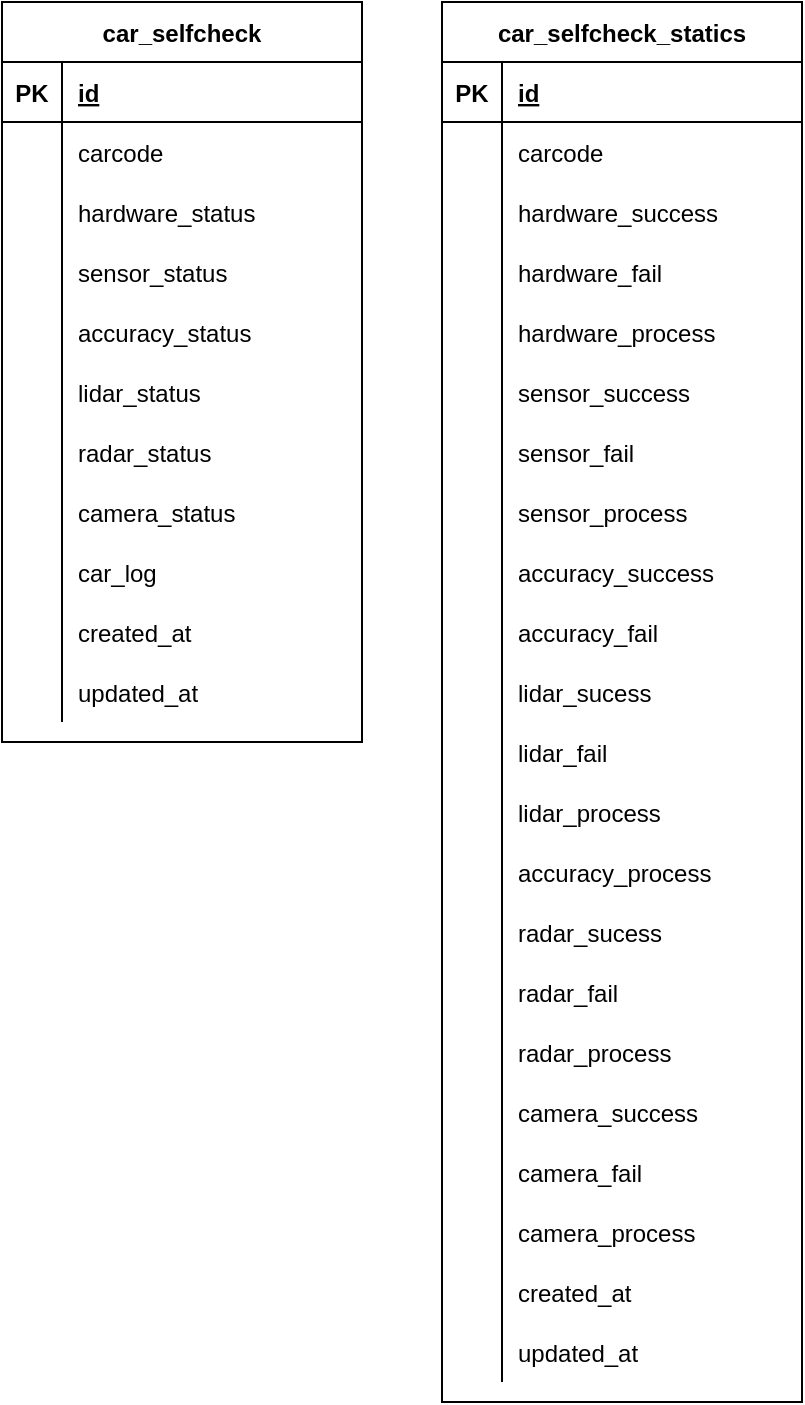 <mxfile version="14.5.10" type="github">
  <diagram id="R2lEEEUBdFMjLlhIrx00" name="Page-1">
    <mxGraphModel dx="2306" dy="1071" grid="1" gridSize="10" guides="1" tooltips="1" connect="1" arrows="1" fold="1" page="1" pageScale="1" pageWidth="850" pageHeight="1100" math="0" shadow="0" extFonts="Permanent Marker^https://fonts.googleapis.com/css?family=Permanent+Marker">
      <root>
        <mxCell id="0" />
        <mxCell id="1" parent="0" />
        <mxCell id="E98kSPfZP86CaEC_CXRD-1" value="car_selfcheck" style="shape=table;startSize=30;container=1;collapsible=1;childLayout=tableLayout;fixedRows=1;rowLines=0;fontStyle=1;align=center;resizeLast=1;" vertex="1" parent="1">
          <mxGeometry x="220" y="150" width="180" height="370" as="geometry" />
        </mxCell>
        <mxCell id="E98kSPfZP86CaEC_CXRD-2" value="" style="shape=partialRectangle;collapsible=0;dropTarget=0;pointerEvents=0;fillColor=none;top=0;left=0;bottom=1;right=0;points=[[0,0.5],[1,0.5]];portConstraint=eastwest;" vertex="1" parent="E98kSPfZP86CaEC_CXRD-1">
          <mxGeometry y="30" width="180" height="30" as="geometry" />
        </mxCell>
        <mxCell id="E98kSPfZP86CaEC_CXRD-3" value="PK" style="shape=partialRectangle;connectable=0;fillColor=none;top=0;left=0;bottom=0;right=0;fontStyle=1;overflow=hidden;" vertex="1" parent="E98kSPfZP86CaEC_CXRD-2">
          <mxGeometry width="30" height="30" as="geometry" />
        </mxCell>
        <mxCell id="E98kSPfZP86CaEC_CXRD-4" value="id" style="shape=partialRectangle;connectable=0;fillColor=none;top=0;left=0;bottom=0;right=0;align=left;spacingLeft=6;fontStyle=5;overflow=hidden;" vertex="1" parent="E98kSPfZP86CaEC_CXRD-2">
          <mxGeometry x="30" width="150" height="30" as="geometry" />
        </mxCell>
        <mxCell id="E98kSPfZP86CaEC_CXRD-5" value="" style="shape=partialRectangle;collapsible=0;dropTarget=0;pointerEvents=0;fillColor=none;top=0;left=0;bottom=0;right=0;points=[[0,0.5],[1,0.5]];portConstraint=eastwest;" vertex="1" parent="E98kSPfZP86CaEC_CXRD-1">
          <mxGeometry y="60" width="180" height="30" as="geometry" />
        </mxCell>
        <mxCell id="E98kSPfZP86CaEC_CXRD-6" value="" style="shape=partialRectangle;connectable=0;fillColor=none;top=0;left=0;bottom=0;right=0;editable=1;overflow=hidden;" vertex="1" parent="E98kSPfZP86CaEC_CXRD-5">
          <mxGeometry width="30" height="30" as="geometry" />
        </mxCell>
        <mxCell id="E98kSPfZP86CaEC_CXRD-7" value="carcode" style="shape=partialRectangle;connectable=0;fillColor=none;top=0;left=0;bottom=0;right=0;align=left;spacingLeft=6;overflow=hidden;" vertex="1" parent="E98kSPfZP86CaEC_CXRD-5">
          <mxGeometry x="30" width="150" height="30" as="geometry" />
        </mxCell>
        <mxCell id="E98kSPfZP86CaEC_CXRD-8" value="" style="shape=partialRectangle;collapsible=0;dropTarget=0;pointerEvents=0;fillColor=none;top=0;left=0;bottom=0;right=0;points=[[0,0.5],[1,0.5]];portConstraint=eastwest;" vertex="1" parent="E98kSPfZP86CaEC_CXRD-1">
          <mxGeometry y="90" width="180" height="30" as="geometry" />
        </mxCell>
        <mxCell id="E98kSPfZP86CaEC_CXRD-9" value="" style="shape=partialRectangle;connectable=0;fillColor=none;top=0;left=0;bottom=0;right=0;editable=1;overflow=hidden;" vertex="1" parent="E98kSPfZP86CaEC_CXRD-8">
          <mxGeometry width="30" height="30" as="geometry" />
        </mxCell>
        <mxCell id="E98kSPfZP86CaEC_CXRD-10" value="hardware_status" style="shape=partialRectangle;connectable=0;fillColor=none;top=0;left=0;bottom=0;right=0;align=left;spacingLeft=6;overflow=hidden;" vertex="1" parent="E98kSPfZP86CaEC_CXRD-8">
          <mxGeometry x="30" width="150" height="30" as="geometry" />
        </mxCell>
        <mxCell id="E98kSPfZP86CaEC_CXRD-11" value="" style="shape=partialRectangle;collapsible=0;dropTarget=0;pointerEvents=0;fillColor=none;top=0;left=0;bottom=0;right=0;points=[[0,0.5],[1,0.5]];portConstraint=eastwest;" vertex="1" parent="E98kSPfZP86CaEC_CXRD-1">
          <mxGeometry y="120" width="180" height="30" as="geometry" />
        </mxCell>
        <mxCell id="E98kSPfZP86CaEC_CXRD-12" value="" style="shape=partialRectangle;connectable=0;fillColor=none;top=0;left=0;bottom=0;right=0;editable=1;overflow=hidden;" vertex="1" parent="E98kSPfZP86CaEC_CXRD-11">
          <mxGeometry width="30" height="30" as="geometry" />
        </mxCell>
        <mxCell id="E98kSPfZP86CaEC_CXRD-13" value="sensor_status" style="shape=partialRectangle;connectable=0;fillColor=none;top=0;left=0;bottom=0;right=0;align=left;spacingLeft=6;overflow=hidden;" vertex="1" parent="E98kSPfZP86CaEC_CXRD-11">
          <mxGeometry x="30" width="150" height="30" as="geometry" />
        </mxCell>
        <mxCell id="E98kSPfZP86CaEC_CXRD-14" value="" style="shape=partialRectangle;collapsible=0;dropTarget=0;pointerEvents=0;fillColor=none;top=0;left=0;bottom=0;right=0;points=[[0,0.5],[1,0.5]];portConstraint=eastwest;" vertex="1" parent="E98kSPfZP86CaEC_CXRD-1">
          <mxGeometry y="150" width="180" height="30" as="geometry" />
        </mxCell>
        <mxCell id="E98kSPfZP86CaEC_CXRD-15" value="" style="shape=partialRectangle;connectable=0;fillColor=none;top=0;left=0;bottom=0;right=0;editable=1;overflow=hidden;" vertex="1" parent="E98kSPfZP86CaEC_CXRD-14">
          <mxGeometry width="30" height="30" as="geometry" />
        </mxCell>
        <mxCell id="E98kSPfZP86CaEC_CXRD-16" value="accuracy_status" style="shape=partialRectangle;connectable=0;fillColor=none;top=0;left=0;bottom=0;right=0;align=left;spacingLeft=6;overflow=hidden;" vertex="1" parent="E98kSPfZP86CaEC_CXRD-14">
          <mxGeometry x="30" width="150" height="30" as="geometry" />
        </mxCell>
        <mxCell id="E98kSPfZP86CaEC_CXRD-105" value="" style="shape=partialRectangle;collapsible=0;dropTarget=0;pointerEvents=0;fillColor=none;top=0;left=0;bottom=0;right=0;points=[[0,0.5],[1,0.5]];portConstraint=eastwest;" vertex="1" parent="E98kSPfZP86CaEC_CXRD-1">
          <mxGeometry y="180" width="180" height="30" as="geometry" />
        </mxCell>
        <mxCell id="E98kSPfZP86CaEC_CXRD-106" value="" style="shape=partialRectangle;connectable=0;fillColor=none;top=0;left=0;bottom=0;right=0;editable=1;overflow=hidden;" vertex="1" parent="E98kSPfZP86CaEC_CXRD-105">
          <mxGeometry width="30" height="30" as="geometry" />
        </mxCell>
        <mxCell id="E98kSPfZP86CaEC_CXRD-107" value="lidar_status" style="shape=partialRectangle;connectable=0;fillColor=none;top=0;left=0;bottom=0;right=0;align=left;spacingLeft=6;overflow=hidden;" vertex="1" parent="E98kSPfZP86CaEC_CXRD-105">
          <mxGeometry x="30" width="150" height="30" as="geometry" />
        </mxCell>
        <mxCell id="E98kSPfZP86CaEC_CXRD-108" value="" style="shape=partialRectangle;collapsible=0;dropTarget=0;pointerEvents=0;fillColor=none;top=0;left=0;bottom=0;right=0;points=[[0,0.5],[1,0.5]];portConstraint=eastwest;" vertex="1" parent="E98kSPfZP86CaEC_CXRD-1">
          <mxGeometry y="210" width="180" height="30" as="geometry" />
        </mxCell>
        <mxCell id="E98kSPfZP86CaEC_CXRD-109" value="" style="shape=partialRectangle;connectable=0;fillColor=none;top=0;left=0;bottom=0;right=0;editable=1;overflow=hidden;" vertex="1" parent="E98kSPfZP86CaEC_CXRD-108">
          <mxGeometry width="30" height="30" as="geometry" />
        </mxCell>
        <mxCell id="E98kSPfZP86CaEC_CXRD-110" value="radar_status" style="shape=partialRectangle;connectable=0;fillColor=none;top=0;left=0;bottom=0;right=0;align=left;spacingLeft=6;overflow=hidden;" vertex="1" parent="E98kSPfZP86CaEC_CXRD-108">
          <mxGeometry x="30" width="150" height="30" as="geometry" />
        </mxCell>
        <mxCell id="E98kSPfZP86CaEC_CXRD-111" value="" style="shape=partialRectangle;collapsible=0;dropTarget=0;pointerEvents=0;fillColor=none;top=0;left=0;bottom=0;right=0;points=[[0,0.5],[1,0.5]];portConstraint=eastwest;" vertex="1" parent="E98kSPfZP86CaEC_CXRD-1">
          <mxGeometry y="240" width="180" height="30" as="geometry" />
        </mxCell>
        <mxCell id="E98kSPfZP86CaEC_CXRD-112" value="" style="shape=partialRectangle;connectable=0;fillColor=none;top=0;left=0;bottom=0;right=0;editable=1;overflow=hidden;" vertex="1" parent="E98kSPfZP86CaEC_CXRD-111">
          <mxGeometry width="30" height="30" as="geometry" />
        </mxCell>
        <mxCell id="E98kSPfZP86CaEC_CXRD-113" value="camera_status" style="shape=partialRectangle;connectable=0;fillColor=none;top=0;left=0;bottom=0;right=0;align=left;spacingLeft=6;overflow=hidden;" vertex="1" parent="E98kSPfZP86CaEC_CXRD-111">
          <mxGeometry x="30" width="150" height="30" as="geometry" />
        </mxCell>
        <mxCell id="E98kSPfZP86CaEC_CXRD-17" value="" style="shape=partialRectangle;collapsible=0;dropTarget=0;pointerEvents=0;fillColor=none;top=0;left=0;bottom=0;right=0;points=[[0,0.5],[1,0.5]];portConstraint=eastwest;" vertex="1" parent="E98kSPfZP86CaEC_CXRD-1">
          <mxGeometry y="270" width="180" height="30" as="geometry" />
        </mxCell>
        <mxCell id="E98kSPfZP86CaEC_CXRD-18" value="" style="shape=partialRectangle;connectable=0;fillColor=none;top=0;left=0;bottom=0;right=0;editable=1;overflow=hidden;" vertex="1" parent="E98kSPfZP86CaEC_CXRD-17">
          <mxGeometry width="30" height="30" as="geometry" />
        </mxCell>
        <mxCell id="E98kSPfZP86CaEC_CXRD-19" value="car_log" style="shape=partialRectangle;connectable=0;fillColor=none;top=0;left=0;bottom=0;right=0;align=left;spacingLeft=6;overflow=hidden;" vertex="1" parent="E98kSPfZP86CaEC_CXRD-17">
          <mxGeometry x="30" width="150" height="30" as="geometry" />
        </mxCell>
        <mxCell id="E98kSPfZP86CaEC_CXRD-20" value="" style="shape=partialRectangle;collapsible=0;dropTarget=0;pointerEvents=0;fillColor=none;top=0;left=0;bottom=0;right=0;points=[[0,0.5],[1,0.5]];portConstraint=eastwest;" vertex="1" parent="E98kSPfZP86CaEC_CXRD-1">
          <mxGeometry y="300" width="180" height="30" as="geometry" />
        </mxCell>
        <mxCell id="E98kSPfZP86CaEC_CXRD-21" value="" style="shape=partialRectangle;connectable=0;fillColor=none;top=0;left=0;bottom=0;right=0;editable=1;overflow=hidden;" vertex="1" parent="E98kSPfZP86CaEC_CXRD-20">
          <mxGeometry width="30" height="30" as="geometry" />
        </mxCell>
        <mxCell id="E98kSPfZP86CaEC_CXRD-22" value="created_at" style="shape=partialRectangle;connectable=0;fillColor=none;top=0;left=0;bottom=0;right=0;align=left;spacingLeft=6;overflow=hidden;" vertex="1" parent="E98kSPfZP86CaEC_CXRD-20">
          <mxGeometry x="30" width="150" height="30" as="geometry" />
        </mxCell>
        <mxCell id="E98kSPfZP86CaEC_CXRD-23" value="" style="shape=partialRectangle;collapsible=0;dropTarget=0;pointerEvents=0;fillColor=none;top=0;left=0;bottom=0;right=0;points=[[0,0.5],[1,0.5]];portConstraint=eastwest;" vertex="1" parent="E98kSPfZP86CaEC_CXRD-1">
          <mxGeometry y="330" width="180" height="30" as="geometry" />
        </mxCell>
        <mxCell id="E98kSPfZP86CaEC_CXRD-24" value="" style="shape=partialRectangle;connectable=0;fillColor=none;top=0;left=0;bottom=0;right=0;editable=1;overflow=hidden;" vertex="1" parent="E98kSPfZP86CaEC_CXRD-23">
          <mxGeometry width="30" height="30" as="geometry" />
        </mxCell>
        <mxCell id="E98kSPfZP86CaEC_CXRD-25" value="updated_at" style="shape=partialRectangle;connectable=0;fillColor=none;top=0;left=0;bottom=0;right=0;align=left;spacingLeft=6;overflow=hidden;" vertex="1" parent="E98kSPfZP86CaEC_CXRD-23">
          <mxGeometry x="30" width="150" height="30" as="geometry" />
        </mxCell>
        <mxCell id="E98kSPfZP86CaEC_CXRD-32" value="car_selfcheck_statics" style="shape=table;startSize=30;container=1;collapsible=1;childLayout=tableLayout;fixedRows=1;rowLines=0;fontStyle=1;align=center;resizeLast=1;" vertex="1" parent="1">
          <mxGeometry x="440" y="150" width="180" height="700" as="geometry" />
        </mxCell>
        <mxCell id="E98kSPfZP86CaEC_CXRD-33" value="" style="shape=partialRectangle;collapsible=0;dropTarget=0;pointerEvents=0;fillColor=none;top=0;left=0;bottom=1;right=0;points=[[0,0.5],[1,0.5]];portConstraint=eastwest;" vertex="1" parent="E98kSPfZP86CaEC_CXRD-32">
          <mxGeometry y="30" width="180" height="30" as="geometry" />
        </mxCell>
        <mxCell id="E98kSPfZP86CaEC_CXRD-34" value="PK" style="shape=partialRectangle;connectable=0;fillColor=none;top=0;left=0;bottom=0;right=0;fontStyle=1;overflow=hidden;" vertex="1" parent="E98kSPfZP86CaEC_CXRD-33">
          <mxGeometry width="30" height="30" as="geometry" />
        </mxCell>
        <mxCell id="E98kSPfZP86CaEC_CXRD-35" value="id" style="shape=partialRectangle;connectable=0;fillColor=none;top=0;left=0;bottom=0;right=0;align=left;spacingLeft=6;fontStyle=5;overflow=hidden;" vertex="1" parent="E98kSPfZP86CaEC_CXRD-33">
          <mxGeometry x="30" width="150" height="30" as="geometry" />
        </mxCell>
        <mxCell id="E98kSPfZP86CaEC_CXRD-36" value="" style="shape=partialRectangle;collapsible=0;dropTarget=0;pointerEvents=0;fillColor=none;top=0;left=0;bottom=0;right=0;points=[[0,0.5],[1,0.5]];portConstraint=eastwest;" vertex="1" parent="E98kSPfZP86CaEC_CXRD-32">
          <mxGeometry y="60" width="180" height="30" as="geometry" />
        </mxCell>
        <mxCell id="E98kSPfZP86CaEC_CXRD-37" value="" style="shape=partialRectangle;connectable=0;fillColor=none;top=0;left=0;bottom=0;right=0;editable=1;overflow=hidden;" vertex="1" parent="E98kSPfZP86CaEC_CXRD-36">
          <mxGeometry width="30" height="30" as="geometry" />
        </mxCell>
        <mxCell id="E98kSPfZP86CaEC_CXRD-38" value="carcode" style="shape=partialRectangle;connectable=0;fillColor=none;top=0;left=0;bottom=0;right=0;align=left;spacingLeft=6;overflow=hidden;" vertex="1" parent="E98kSPfZP86CaEC_CXRD-36">
          <mxGeometry x="30" width="150" height="30" as="geometry" />
        </mxCell>
        <mxCell id="E98kSPfZP86CaEC_CXRD-39" value="" style="shape=partialRectangle;collapsible=0;dropTarget=0;pointerEvents=0;fillColor=none;top=0;left=0;bottom=0;right=0;points=[[0,0.5],[1,0.5]];portConstraint=eastwest;" vertex="1" parent="E98kSPfZP86CaEC_CXRD-32">
          <mxGeometry y="90" width="180" height="30" as="geometry" />
        </mxCell>
        <mxCell id="E98kSPfZP86CaEC_CXRD-40" value="" style="shape=partialRectangle;connectable=0;fillColor=none;top=0;left=0;bottom=0;right=0;editable=1;overflow=hidden;" vertex="1" parent="E98kSPfZP86CaEC_CXRD-39">
          <mxGeometry width="30" height="30" as="geometry" />
        </mxCell>
        <mxCell id="E98kSPfZP86CaEC_CXRD-41" value="hardware_success" style="shape=partialRectangle;connectable=0;fillColor=none;top=0;left=0;bottom=0;right=0;align=left;spacingLeft=6;overflow=hidden;" vertex="1" parent="E98kSPfZP86CaEC_CXRD-39">
          <mxGeometry x="30" width="150" height="30" as="geometry" />
        </mxCell>
        <mxCell id="E98kSPfZP86CaEC_CXRD-42" value="" style="shape=partialRectangle;collapsible=0;dropTarget=0;pointerEvents=0;fillColor=none;top=0;left=0;bottom=0;right=0;points=[[0,0.5],[1,0.5]];portConstraint=eastwest;" vertex="1" parent="E98kSPfZP86CaEC_CXRD-32">
          <mxGeometry y="120" width="180" height="30" as="geometry" />
        </mxCell>
        <mxCell id="E98kSPfZP86CaEC_CXRD-43" value="" style="shape=partialRectangle;connectable=0;fillColor=none;top=0;left=0;bottom=0;right=0;editable=1;overflow=hidden;" vertex="1" parent="E98kSPfZP86CaEC_CXRD-42">
          <mxGeometry width="30" height="30" as="geometry" />
        </mxCell>
        <mxCell id="E98kSPfZP86CaEC_CXRD-44" value="hardware_fail" style="shape=partialRectangle;connectable=0;fillColor=none;top=0;left=0;bottom=0;right=0;align=left;spacingLeft=6;overflow=hidden;" vertex="1" parent="E98kSPfZP86CaEC_CXRD-42">
          <mxGeometry x="30" width="150" height="30" as="geometry" />
        </mxCell>
        <mxCell id="E98kSPfZP86CaEC_CXRD-45" value="" style="shape=partialRectangle;collapsible=0;dropTarget=0;pointerEvents=0;fillColor=none;top=0;left=0;bottom=0;right=0;points=[[0,0.5],[1,0.5]];portConstraint=eastwest;" vertex="1" parent="E98kSPfZP86CaEC_CXRD-32">
          <mxGeometry y="150" width="180" height="30" as="geometry" />
        </mxCell>
        <mxCell id="E98kSPfZP86CaEC_CXRD-46" value="" style="shape=partialRectangle;connectable=0;fillColor=none;top=0;left=0;bottom=0;right=0;editable=1;overflow=hidden;" vertex="1" parent="E98kSPfZP86CaEC_CXRD-45">
          <mxGeometry width="30" height="30" as="geometry" />
        </mxCell>
        <mxCell id="E98kSPfZP86CaEC_CXRD-47" value="hardware_process" style="shape=partialRectangle;connectable=0;fillColor=none;top=0;left=0;bottom=0;right=0;align=left;spacingLeft=6;overflow=hidden;" vertex="1" parent="E98kSPfZP86CaEC_CXRD-45">
          <mxGeometry x="30" width="150" height="30" as="geometry" />
        </mxCell>
        <mxCell id="E98kSPfZP86CaEC_CXRD-48" value="" style="shape=partialRectangle;collapsible=0;dropTarget=0;pointerEvents=0;fillColor=none;top=0;left=0;bottom=0;right=0;points=[[0,0.5],[1,0.5]];portConstraint=eastwest;" vertex="1" parent="E98kSPfZP86CaEC_CXRD-32">
          <mxGeometry y="180" width="180" height="30" as="geometry" />
        </mxCell>
        <mxCell id="E98kSPfZP86CaEC_CXRD-49" value="" style="shape=partialRectangle;connectable=0;fillColor=none;top=0;left=0;bottom=0;right=0;editable=1;overflow=hidden;" vertex="1" parent="E98kSPfZP86CaEC_CXRD-48">
          <mxGeometry width="30" height="30" as="geometry" />
        </mxCell>
        <mxCell id="E98kSPfZP86CaEC_CXRD-50" value="sensor_success" style="shape=partialRectangle;connectable=0;fillColor=none;top=0;left=0;bottom=0;right=0;align=left;spacingLeft=6;overflow=hidden;" vertex="1" parent="E98kSPfZP86CaEC_CXRD-48">
          <mxGeometry x="30" width="150" height="30" as="geometry" />
        </mxCell>
        <mxCell id="E98kSPfZP86CaEC_CXRD-51" value="" style="shape=partialRectangle;collapsible=0;dropTarget=0;pointerEvents=0;fillColor=none;top=0;left=0;bottom=0;right=0;points=[[0,0.5],[1,0.5]];portConstraint=eastwest;" vertex="1" parent="E98kSPfZP86CaEC_CXRD-32">
          <mxGeometry y="210" width="180" height="30" as="geometry" />
        </mxCell>
        <mxCell id="E98kSPfZP86CaEC_CXRD-52" value="" style="shape=partialRectangle;connectable=0;fillColor=none;top=0;left=0;bottom=0;right=0;editable=1;overflow=hidden;" vertex="1" parent="E98kSPfZP86CaEC_CXRD-51">
          <mxGeometry width="30" height="30" as="geometry" />
        </mxCell>
        <mxCell id="E98kSPfZP86CaEC_CXRD-53" value="sensor_fail" style="shape=partialRectangle;connectable=0;fillColor=none;top=0;left=0;bottom=0;right=0;align=left;spacingLeft=6;overflow=hidden;" vertex="1" parent="E98kSPfZP86CaEC_CXRD-51">
          <mxGeometry x="30" width="150" height="30" as="geometry" />
        </mxCell>
        <mxCell id="E98kSPfZP86CaEC_CXRD-54" value="" style="shape=partialRectangle;collapsible=0;dropTarget=0;pointerEvents=0;fillColor=none;top=0;left=0;bottom=0;right=0;points=[[0,0.5],[1,0.5]];portConstraint=eastwest;" vertex="1" parent="E98kSPfZP86CaEC_CXRD-32">
          <mxGeometry y="240" width="180" height="30" as="geometry" />
        </mxCell>
        <mxCell id="E98kSPfZP86CaEC_CXRD-55" value="" style="shape=partialRectangle;connectable=0;fillColor=none;top=0;left=0;bottom=0;right=0;editable=1;overflow=hidden;" vertex="1" parent="E98kSPfZP86CaEC_CXRD-54">
          <mxGeometry width="30" height="30" as="geometry" />
        </mxCell>
        <mxCell id="E98kSPfZP86CaEC_CXRD-56" value="sensor_process" style="shape=partialRectangle;connectable=0;fillColor=none;top=0;left=0;bottom=0;right=0;align=left;spacingLeft=6;overflow=hidden;" vertex="1" parent="E98kSPfZP86CaEC_CXRD-54">
          <mxGeometry x="30" width="150" height="30" as="geometry" />
        </mxCell>
        <mxCell id="E98kSPfZP86CaEC_CXRD-57" value="" style="shape=partialRectangle;collapsible=0;dropTarget=0;pointerEvents=0;fillColor=none;top=0;left=0;bottom=0;right=0;points=[[0,0.5],[1,0.5]];portConstraint=eastwest;" vertex="1" parent="E98kSPfZP86CaEC_CXRD-32">
          <mxGeometry y="270" width="180" height="30" as="geometry" />
        </mxCell>
        <mxCell id="E98kSPfZP86CaEC_CXRD-58" value="" style="shape=partialRectangle;connectable=0;fillColor=none;top=0;left=0;bottom=0;right=0;editable=1;overflow=hidden;" vertex="1" parent="E98kSPfZP86CaEC_CXRD-57">
          <mxGeometry width="30" height="30" as="geometry" />
        </mxCell>
        <mxCell id="E98kSPfZP86CaEC_CXRD-59" value="accuracy_success" style="shape=partialRectangle;connectable=0;fillColor=none;top=0;left=0;bottom=0;right=0;align=left;spacingLeft=6;overflow=hidden;" vertex="1" parent="E98kSPfZP86CaEC_CXRD-57">
          <mxGeometry x="30" width="150" height="30" as="geometry" />
        </mxCell>
        <mxCell id="E98kSPfZP86CaEC_CXRD-63" value="" style="shape=partialRectangle;collapsible=0;dropTarget=0;pointerEvents=0;fillColor=none;top=0;left=0;bottom=0;right=0;points=[[0,0.5],[1,0.5]];portConstraint=eastwest;" vertex="1" parent="E98kSPfZP86CaEC_CXRD-32">
          <mxGeometry y="300" width="180" height="30" as="geometry" />
        </mxCell>
        <mxCell id="E98kSPfZP86CaEC_CXRD-64" value="" style="shape=partialRectangle;connectable=0;fillColor=none;top=0;left=0;bottom=0;right=0;editable=1;overflow=hidden;" vertex="1" parent="E98kSPfZP86CaEC_CXRD-63">
          <mxGeometry width="30" height="30" as="geometry" />
        </mxCell>
        <mxCell id="E98kSPfZP86CaEC_CXRD-65" value="accuracy_fail" style="shape=partialRectangle;connectable=0;fillColor=none;top=0;left=0;bottom=0;right=0;align=left;spacingLeft=6;overflow=hidden;" vertex="1" parent="E98kSPfZP86CaEC_CXRD-63">
          <mxGeometry x="30" width="150" height="30" as="geometry" />
        </mxCell>
        <mxCell id="E98kSPfZP86CaEC_CXRD-66" value="" style="shape=partialRectangle;collapsible=0;dropTarget=0;pointerEvents=0;fillColor=none;top=0;left=0;bottom=0;right=0;points=[[0,0.5],[1,0.5]];portConstraint=eastwest;" vertex="1" parent="E98kSPfZP86CaEC_CXRD-32">
          <mxGeometry y="330" width="180" height="30" as="geometry" />
        </mxCell>
        <mxCell id="E98kSPfZP86CaEC_CXRD-67" value="" style="shape=partialRectangle;connectable=0;fillColor=none;top=0;left=0;bottom=0;right=0;editable=1;overflow=hidden;" vertex="1" parent="E98kSPfZP86CaEC_CXRD-66">
          <mxGeometry width="30" height="30" as="geometry" />
        </mxCell>
        <mxCell id="E98kSPfZP86CaEC_CXRD-68" value="lidar_sucess" style="shape=partialRectangle;connectable=0;fillColor=none;top=0;left=0;bottom=0;right=0;align=left;spacingLeft=6;overflow=hidden;" vertex="1" parent="E98kSPfZP86CaEC_CXRD-66">
          <mxGeometry x="30" width="150" height="30" as="geometry" />
        </mxCell>
        <mxCell id="E98kSPfZP86CaEC_CXRD-78" value="" style="shape=partialRectangle;collapsible=0;dropTarget=0;pointerEvents=0;fillColor=none;top=0;left=0;bottom=0;right=0;points=[[0,0.5],[1,0.5]];portConstraint=eastwest;" vertex="1" parent="E98kSPfZP86CaEC_CXRD-32">
          <mxGeometry y="360" width="180" height="30" as="geometry" />
        </mxCell>
        <mxCell id="E98kSPfZP86CaEC_CXRD-79" value="" style="shape=partialRectangle;connectable=0;fillColor=none;top=0;left=0;bottom=0;right=0;editable=1;overflow=hidden;" vertex="1" parent="E98kSPfZP86CaEC_CXRD-78">
          <mxGeometry width="30" height="30" as="geometry" />
        </mxCell>
        <mxCell id="E98kSPfZP86CaEC_CXRD-80" value="lidar_fail" style="shape=partialRectangle;connectable=0;fillColor=none;top=0;left=0;bottom=0;right=0;align=left;spacingLeft=6;overflow=hidden;" vertex="1" parent="E98kSPfZP86CaEC_CXRD-78">
          <mxGeometry x="30" width="150" height="30" as="geometry" />
        </mxCell>
        <mxCell id="E98kSPfZP86CaEC_CXRD-81" value="" style="shape=partialRectangle;collapsible=0;dropTarget=0;pointerEvents=0;fillColor=none;top=0;left=0;bottom=0;right=0;points=[[0,0.5],[1,0.5]];portConstraint=eastwest;" vertex="1" parent="E98kSPfZP86CaEC_CXRD-32">
          <mxGeometry y="390" width="180" height="30" as="geometry" />
        </mxCell>
        <mxCell id="E98kSPfZP86CaEC_CXRD-82" value="" style="shape=partialRectangle;connectable=0;fillColor=none;top=0;left=0;bottom=0;right=0;editable=1;overflow=hidden;" vertex="1" parent="E98kSPfZP86CaEC_CXRD-81">
          <mxGeometry width="30" height="30" as="geometry" />
        </mxCell>
        <mxCell id="E98kSPfZP86CaEC_CXRD-83" value="lidar_process" style="shape=partialRectangle;connectable=0;fillColor=none;top=0;left=0;bottom=0;right=0;align=left;spacingLeft=6;overflow=hidden;" vertex="1" parent="E98kSPfZP86CaEC_CXRD-81">
          <mxGeometry x="30" width="150" height="30" as="geometry" />
        </mxCell>
        <mxCell id="E98kSPfZP86CaEC_CXRD-84" value="" style="shape=partialRectangle;collapsible=0;dropTarget=0;pointerEvents=0;fillColor=none;top=0;left=0;bottom=0;right=0;points=[[0,0.5],[1,0.5]];portConstraint=eastwest;" vertex="1" parent="E98kSPfZP86CaEC_CXRD-32">
          <mxGeometry y="420" width="180" height="30" as="geometry" />
        </mxCell>
        <mxCell id="E98kSPfZP86CaEC_CXRD-85" value="" style="shape=partialRectangle;connectable=0;fillColor=none;top=0;left=0;bottom=0;right=0;editable=1;overflow=hidden;" vertex="1" parent="E98kSPfZP86CaEC_CXRD-84">
          <mxGeometry width="30" height="30" as="geometry" />
        </mxCell>
        <mxCell id="E98kSPfZP86CaEC_CXRD-86" value="accuracy_process" style="shape=partialRectangle;connectable=0;fillColor=none;top=0;left=0;bottom=0;right=0;align=left;spacingLeft=6;overflow=hidden;" vertex="1" parent="E98kSPfZP86CaEC_CXRD-84">
          <mxGeometry x="30" width="150" height="30" as="geometry" />
        </mxCell>
        <mxCell id="E98kSPfZP86CaEC_CXRD-69" value="" style="shape=partialRectangle;collapsible=0;dropTarget=0;pointerEvents=0;fillColor=none;top=0;left=0;bottom=0;right=0;points=[[0,0.5],[1,0.5]];portConstraint=eastwest;" vertex="1" parent="E98kSPfZP86CaEC_CXRD-32">
          <mxGeometry y="450" width="180" height="30" as="geometry" />
        </mxCell>
        <mxCell id="E98kSPfZP86CaEC_CXRD-70" value="" style="shape=partialRectangle;connectable=0;fillColor=none;top=0;left=0;bottom=0;right=0;editable=1;overflow=hidden;" vertex="1" parent="E98kSPfZP86CaEC_CXRD-69">
          <mxGeometry width="30" height="30" as="geometry" />
        </mxCell>
        <mxCell id="E98kSPfZP86CaEC_CXRD-71" value="radar_sucess" style="shape=partialRectangle;connectable=0;fillColor=none;top=0;left=0;bottom=0;right=0;align=left;spacingLeft=6;overflow=hidden;" vertex="1" parent="E98kSPfZP86CaEC_CXRD-69">
          <mxGeometry x="30" width="150" height="30" as="geometry" />
        </mxCell>
        <mxCell id="E98kSPfZP86CaEC_CXRD-72" value="" style="shape=partialRectangle;collapsible=0;dropTarget=0;pointerEvents=0;fillColor=none;top=0;left=0;bottom=0;right=0;points=[[0,0.5],[1,0.5]];portConstraint=eastwest;" vertex="1" parent="E98kSPfZP86CaEC_CXRD-32">
          <mxGeometry y="480" width="180" height="30" as="geometry" />
        </mxCell>
        <mxCell id="E98kSPfZP86CaEC_CXRD-73" value="" style="shape=partialRectangle;connectable=0;fillColor=none;top=0;left=0;bottom=0;right=0;editable=1;overflow=hidden;" vertex="1" parent="E98kSPfZP86CaEC_CXRD-72">
          <mxGeometry width="30" height="30" as="geometry" />
        </mxCell>
        <mxCell id="E98kSPfZP86CaEC_CXRD-74" value="radar_fail" style="shape=partialRectangle;connectable=0;fillColor=none;top=0;left=0;bottom=0;right=0;align=left;spacingLeft=6;overflow=hidden;" vertex="1" parent="E98kSPfZP86CaEC_CXRD-72">
          <mxGeometry x="30" width="150" height="30" as="geometry" />
        </mxCell>
        <mxCell id="E98kSPfZP86CaEC_CXRD-87" value="" style="shape=partialRectangle;collapsible=0;dropTarget=0;pointerEvents=0;fillColor=none;top=0;left=0;bottom=0;right=0;points=[[0,0.5],[1,0.5]];portConstraint=eastwest;" vertex="1" parent="E98kSPfZP86CaEC_CXRD-32">
          <mxGeometry y="510" width="180" height="30" as="geometry" />
        </mxCell>
        <mxCell id="E98kSPfZP86CaEC_CXRD-88" value="" style="shape=partialRectangle;connectable=0;fillColor=none;top=0;left=0;bottom=0;right=0;editable=1;overflow=hidden;" vertex="1" parent="E98kSPfZP86CaEC_CXRD-87">
          <mxGeometry width="30" height="30" as="geometry" />
        </mxCell>
        <mxCell id="E98kSPfZP86CaEC_CXRD-89" value="radar_process" style="shape=partialRectangle;connectable=0;fillColor=none;top=0;left=0;bottom=0;right=0;align=left;spacingLeft=6;overflow=hidden;" vertex="1" parent="E98kSPfZP86CaEC_CXRD-87">
          <mxGeometry x="30" width="150" height="30" as="geometry" />
        </mxCell>
        <mxCell id="E98kSPfZP86CaEC_CXRD-90" value="" style="shape=partialRectangle;collapsible=0;dropTarget=0;pointerEvents=0;fillColor=none;top=0;left=0;bottom=0;right=0;points=[[0,0.5],[1,0.5]];portConstraint=eastwest;" vertex="1" parent="E98kSPfZP86CaEC_CXRD-32">
          <mxGeometry y="540" width="180" height="30" as="geometry" />
        </mxCell>
        <mxCell id="E98kSPfZP86CaEC_CXRD-91" value="" style="shape=partialRectangle;connectable=0;fillColor=none;top=0;left=0;bottom=0;right=0;editable=1;overflow=hidden;" vertex="1" parent="E98kSPfZP86CaEC_CXRD-90">
          <mxGeometry width="30" height="30" as="geometry" />
        </mxCell>
        <mxCell id="E98kSPfZP86CaEC_CXRD-92" value="camera_success" style="shape=partialRectangle;connectable=0;fillColor=none;top=0;left=0;bottom=0;right=0;align=left;spacingLeft=6;overflow=hidden;" vertex="1" parent="E98kSPfZP86CaEC_CXRD-90">
          <mxGeometry x="30" width="150" height="30" as="geometry" />
        </mxCell>
        <mxCell id="E98kSPfZP86CaEC_CXRD-93" value="" style="shape=partialRectangle;collapsible=0;dropTarget=0;pointerEvents=0;fillColor=none;top=0;left=0;bottom=0;right=0;points=[[0,0.5],[1,0.5]];portConstraint=eastwest;" vertex="1" parent="E98kSPfZP86CaEC_CXRD-32">
          <mxGeometry y="570" width="180" height="30" as="geometry" />
        </mxCell>
        <mxCell id="E98kSPfZP86CaEC_CXRD-94" value="" style="shape=partialRectangle;connectable=0;fillColor=none;top=0;left=0;bottom=0;right=0;editable=1;overflow=hidden;" vertex="1" parent="E98kSPfZP86CaEC_CXRD-93">
          <mxGeometry width="30" height="30" as="geometry" />
        </mxCell>
        <mxCell id="E98kSPfZP86CaEC_CXRD-95" value="camera_fail" style="shape=partialRectangle;connectable=0;fillColor=none;top=0;left=0;bottom=0;right=0;align=left;spacingLeft=6;overflow=hidden;" vertex="1" parent="E98kSPfZP86CaEC_CXRD-93">
          <mxGeometry x="30" width="150" height="30" as="geometry" />
        </mxCell>
        <mxCell id="E98kSPfZP86CaEC_CXRD-96" value="" style="shape=partialRectangle;collapsible=0;dropTarget=0;pointerEvents=0;fillColor=none;top=0;left=0;bottom=0;right=0;points=[[0,0.5],[1,0.5]];portConstraint=eastwest;" vertex="1" parent="E98kSPfZP86CaEC_CXRD-32">
          <mxGeometry y="600" width="180" height="30" as="geometry" />
        </mxCell>
        <mxCell id="E98kSPfZP86CaEC_CXRD-97" value="" style="shape=partialRectangle;connectable=0;fillColor=none;top=0;left=0;bottom=0;right=0;editable=1;overflow=hidden;" vertex="1" parent="E98kSPfZP86CaEC_CXRD-96">
          <mxGeometry width="30" height="30" as="geometry" />
        </mxCell>
        <mxCell id="E98kSPfZP86CaEC_CXRD-98" value="camera_process" style="shape=partialRectangle;connectable=0;fillColor=none;top=0;left=0;bottom=0;right=0;align=left;spacingLeft=6;overflow=hidden;" vertex="1" parent="E98kSPfZP86CaEC_CXRD-96">
          <mxGeometry x="30" width="150" height="30" as="geometry" />
        </mxCell>
        <mxCell id="E98kSPfZP86CaEC_CXRD-99" value="" style="shape=partialRectangle;collapsible=0;dropTarget=0;pointerEvents=0;fillColor=none;top=0;left=0;bottom=0;right=0;points=[[0,0.5],[1,0.5]];portConstraint=eastwest;" vertex="1" parent="E98kSPfZP86CaEC_CXRD-32">
          <mxGeometry y="630" width="180" height="30" as="geometry" />
        </mxCell>
        <mxCell id="E98kSPfZP86CaEC_CXRD-100" value="" style="shape=partialRectangle;connectable=0;fillColor=none;top=0;left=0;bottom=0;right=0;editable=1;overflow=hidden;" vertex="1" parent="E98kSPfZP86CaEC_CXRD-99">
          <mxGeometry width="30" height="30" as="geometry" />
        </mxCell>
        <mxCell id="E98kSPfZP86CaEC_CXRD-101" value="created_at" style="shape=partialRectangle;connectable=0;fillColor=none;top=0;left=0;bottom=0;right=0;align=left;spacingLeft=6;overflow=hidden;" vertex="1" parent="E98kSPfZP86CaEC_CXRD-99">
          <mxGeometry x="30" width="150" height="30" as="geometry" />
        </mxCell>
        <mxCell id="E98kSPfZP86CaEC_CXRD-102" value="" style="shape=partialRectangle;collapsible=0;dropTarget=0;pointerEvents=0;fillColor=none;top=0;left=0;bottom=0;right=0;points=[[0,0.5],[1,0.5]];portConstraint=eastwest;" vertex="1" parent="E98kSPfZP86CaEC_CXRD-32">
          <mxGeometry y="660" width="180" height="30" as="geometry" />
        </mxCell>
        <mxCell id="E98kSPfZP86CaEC_CXRD-103" value="" style="shape=partialRectangle;connectable=0;fillColor=none;top=0;left=0;bottom=0;right=0;editable=1;overflow=hidden;" vertex="1" parent="E98kSPfZP86CaEC_CXRD-102">
          <mxGeometry width="30" height="30" as="geometry" />
        </mxCell>
        <mxCell id="E98kSPfZP86CaEC_CXRD-104" value="updated_at" style="shape=partialRectangle;connectable=0;fillColor=none;top=0;left=0;bottom=0;right=0;align=left;spacingLeft=6;overflow=hidden;" vertex="1" parent="E98kSPfZP86CaEC_CXRD-102">
          <mxGeometry x="30" width="150" height="30" as="geometry" />
        </mxCell>
      </root>
    </mxGraphModel>
  </diagram>
</mxfile>
